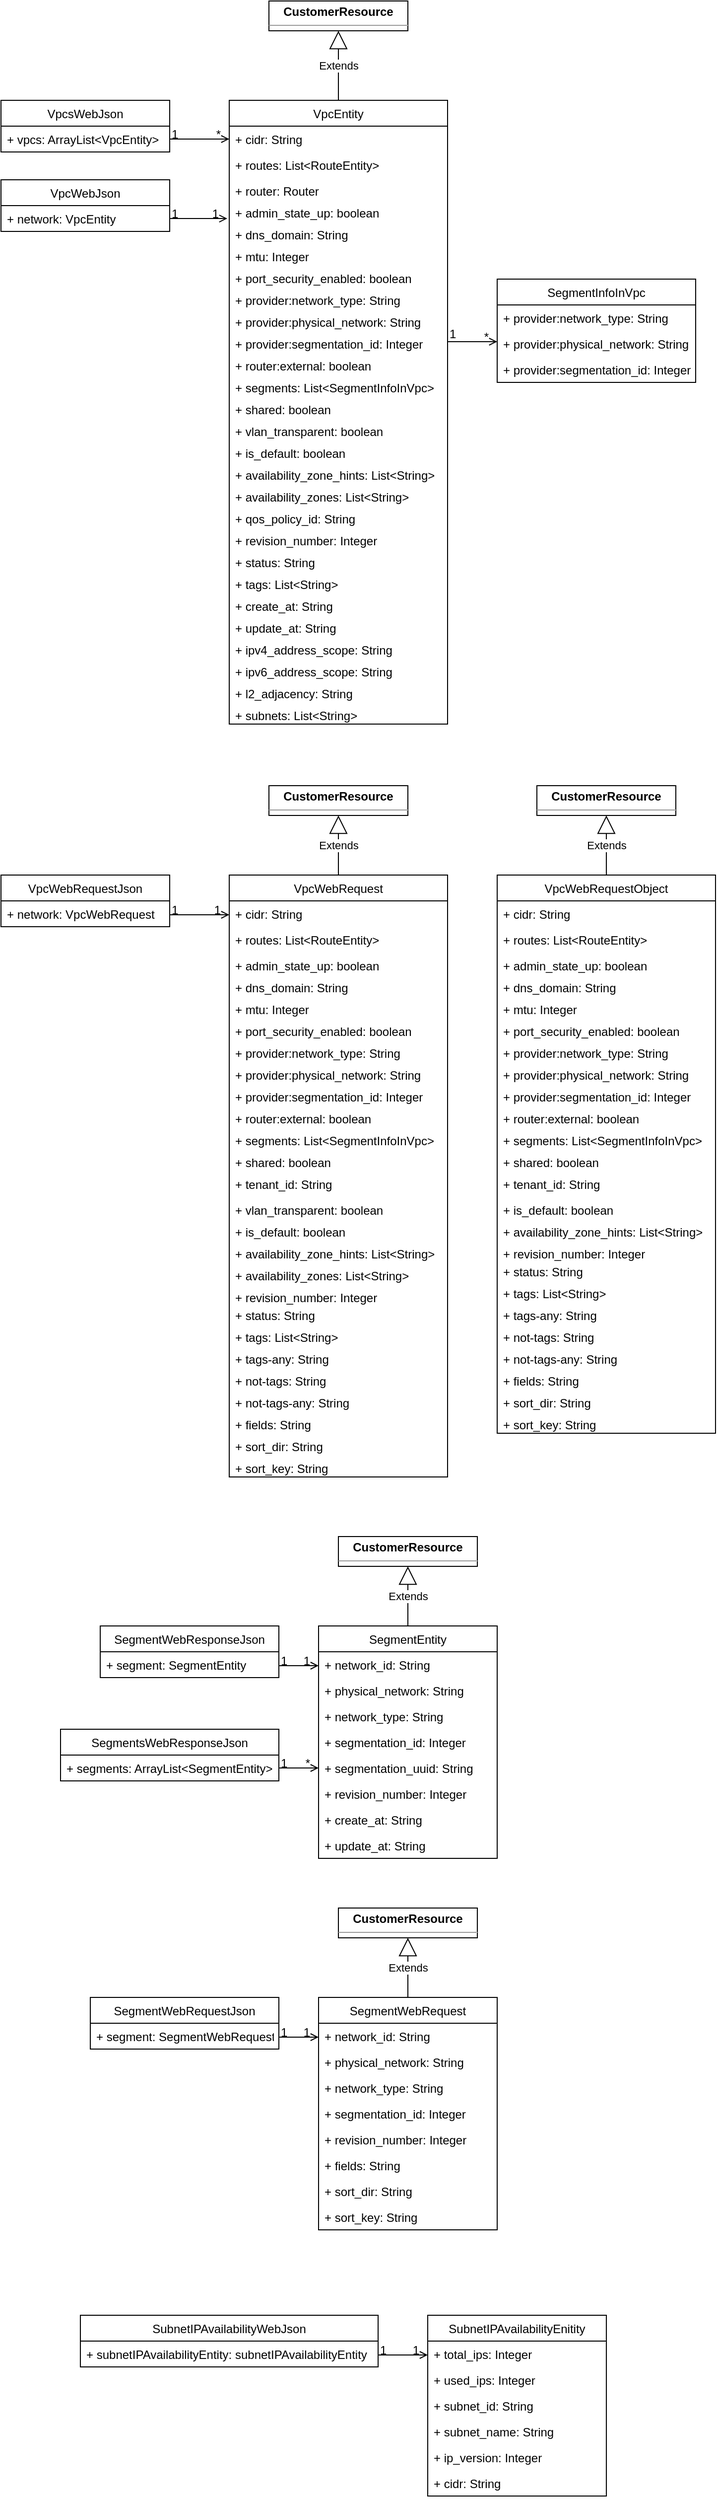 <mxfile version="13.8.7" type="github">
  <diagram id="C5RBs43oDa-KdzZeNtuy" name="Page-1">
    <mxGraphModel dx="898" dy="665" grid="1" gridSize="10" guides="1" tooltips="1" connect="1" arrows="1" fold="1" page="1" pageScale="1" pageWidth="827" pageHeight="1169" math="0" shadow="0">
      <root>
        <mxCell id="WIyWlLk6GJQsqaUBKTNV-0" />
        <mxCell id="WIyWlLk6GJQsqaUBKTNV-1" parent="WIyWlLk6GJQsqaUBKTNV-0" />
        <mxCell id="Ehaus5VikyLSaYL8oiBz-0" value="VpcEntity" style="swimlane;fontStyle=0;childLayout=stackLayout;horizontal=1;startSize=26;fillColor=none;horizontalStack=0;resizeParent=1;resizeParentMax=0;resizeLast=0;collapsible=1;marginBottom=0;" vertex="1" parent="WIyWlLk6GJQsqaUBKTNV-1">
          <mxGeometry x="260" y="120" width="220" height="628" as="geometry">
            <mxRectangle x="260" y="120" width="80" height="26" as="alternateBounds" />
          </mxGeometry>
        </mxCell>
        <mxCell id="Ehaus5VikyLSaYL8oiBz-1" value="+ cidr: String" style="text;strokeColor=none;fillColor=none;align=left;verticalAlign=top;spacingLeft=4;spacingRight=4;overflow=hidden;rotatable=0;points=[[0,0.5],[1,0.5]];portConstraint=eastwest;" vertex="1" parent="Ehaus5VikyLSaYL8oiBz-0">
          <mxGeometry y="26" width="220" height="26" as="geometry" />
        </mxCell>
        <mxCell id="Ehaus5VikyLSaYL8oiBz-2" value="+ routes: List&lt;RouteEntity&gt;" style="text;strokeColor=none;fillColor=none;align=left;verticalAlign=top;spacingLeft=4;spacingRight=4;overflow=hidden;rotatable=0;points=[[0,0.5],[1,0.5]];portConstraint=eastwest;" vertex="1" parent="Ehaus5VikyLSaYL8oiBz-0">
          <mxGeometry y="52" width="220" height="26" as="geometry" />
        </mxCell>
        <mxCell id="Ehaus5VikyLSaYL8oiBz-6" value="+ router: Router&#xa;" style="text;strokeColor=none;fillColor=none;align=left;verticalAlign=top;spacingLeft=4;spacingRight=4;overflow=hidden;rotatable=0;points=[[0,0.5],[1,0.5]];portConstraint=eastwest;" vertex="1" parent="Ehaus5VikyLSaYL8oiBz-0">
          <mxGeometry y="78" width="220" height="22" as="geometry" />
        </mxCell>
        <mxCell id="Ehaus5VikyLSaYL8oiBz-3" value="+ admin_state_up: boolean&#xa;" style="text;strokeColor=none;fillColor=none;align=left;verticalAlign=top;spacingLeft=4;spacingRight=4;overflow=hidden;rotatable=0;points=[[0,0.5],[1,0.5]];portConstraint=eastwest;" vertex="1" parent="Ehaus5VikyLSaYL8oiBz-0">
          <mxGeometry y="100" width="220" height="22" as="geometry" />
        </mxCell>
        <mxCell id="Ehaus5VikyLSaYL8oiBz-7" value="+ dns_domain: String&#xa;" style="text;strokeColor=none;fillColor=none;align=left;verticalAlign=top;spacingLeft=4;spacingRight=4;overflow=hidden;rotatable=0;points=[[0,0.5],[1,0.5]];portConstraint=eastwest;" vertex="1" parent="Ehaus5VikyLSaYL8oiBz-0">
          <mxGeometry y="122" width="220" height="22" as="geometry" />
        </mxCell>
        <mxCell id="Ehaus5VikyLSaYL8oiBz-8" value="+ mtu: Integer&#xa;" style="text;strokeColor=none;fillColor=none;align=left;verticalAlign=top;spacingLeft=4;spacingRight=4;overflow=hidden;rotatable=0;points=[[0,0.5],[1,0.5]];portConstraint=eastwest;" vertex="1" parent="Ehaus5VikyLSaYL8oiBz-0">
          <mxGeometry y="144" width="220" height="22" as="geometry" />
        </mxCell>
        <mxCell id="Ehaus5VikyLSaYL8oiBz-4" value="+ port_security_enabled: boolean&#xa;" style="text;strokeColor=none;fillColor=none;align=left;verticalAlign=top;spacingLeft=4;spacingRight=4;overflow=hidden;rotatable=0;points=[[0,0.5],[1,0.5]];portConstraint=eastwest;" vertex="1" parent="Ehaus5VikyLSaYL8oiBz-0">
          <mxGeometry y="166" width="220" height="22" as="geometry" />
        </mxCell>
        <mxCell id="Ehaus5VikyLSaYL8oiBz-9" value="+ provider:network_type: String&#xa;" style="text;strokeColor=none;fillColor=none;align=left;verticalAlign=top;spacingLeft=4;spacingRight=4;overflow=hidden;rotatable=0;points=[[0,0.5],[1,0.5]];portConstraint=eastwest;" vertex="1" parent="Ehaus5VikyLSaYL8oiBz-0">
          <mxGeometry y="188" width="220" height="22" as="geometry" />
        </mxCell>
        <mxCell id="Ehaus5VikyLSaYL8oiBz-11" value="+ provider:physical_network: String&#xa;" style="text;strokeColor=none;fillColor=none;align=left;verticalAlign=top;spacingLeft=4;spacingRight=4;overflow=hidden;rotatable=0;points=[[0,0.5],[1,0.5]];portConstraint=eastwest;" vertex="1" parent="Ehaus5VikyLSaYL8oiBz-0">
          <mxGeometry y="210" width="220" height="22" as="geometry" />
        </mxCell>
        <mxCell id="Ehaus5VikyLSaYL8oiBz-12" value="+ provider:segmentation_id: Integer&#xa;" style="text;strokeColor=none;fillColor=none;align=left;verticalAlign=top;spacingLeft=4;spacingRight=4;overflow=hidden;rotatable=0;points=[[0,0.5],[1,0.5]];portConstraint=eastwest;" vertex="1" parent="Ehaus5VikyLSaYL8oiBz-0">
          <mxGeometry y="232" width="220" height="22" as="geometry" />
        </mxCell>
        <mxCell id="Ehaus5VikyLSaYL8oiBz-10" value="+ router:external: boolean" style="text;strokeColor=none;fillColor=none;align=left;verticalAlign=top;spacingLeft=4;spacingRight=4;overflow=hidden;rotatable=0;points=[[0,0.5],[1,0.5]];portConstraint=eastwest;" vertex="1" parent="Ehaus5VikyLSaYL8oiBz-0">
          <mxGeometry y="254" width="220" height="22" as="geometry" />
        </mxCell>
        <mxCell id="Ehaus5VikyLSaYL8oiBz-14" value="+ segments: List&lt;SegmentInfoInVpc&gt;&#xa;" style="text;strokeColor=none;fillColor=none;align=left;verticalAlign=top;spacingLeft=4;spacingRight=4;overflow=hidden;rotatable=0;points=[[0,0.5],[1,0.5]];portConstraint=eastwest;" vertex="1" parent="Ehaus5VikyLSaYL8oiBz-0">
          <mxGeometry y="276" width="220" height="22" as="geometry" />
        </mxCell>
        <mxCell id="Ehaus5VikyLSaYL8oiBz-15" value="+ shared: boolean&#xa;" style="text;strokeColor=none;fillColor=none;align=left;verticalAlign=top;spacingLeft=4;spacingRight=4;overflow=hidden;rotatable=0;points=[[0,0.5],[1,0.5]];portConstraint=eastwest;" vertex="1" parent="Ehaus5VikyLSaYL8oiBz-0">
          <mxGeometry y="298" width="220" height="22" as="geometry" />
        </mxCell>
        <mxCell id="Ehaus5VikyLSaYL8oiBz-16" value="+ vlan_transparent: boolean&#xa;" style="text;strokeColor=none;fillColor=none;align=left;verticalAlign=top;spacingLeft=4;spacingRight=4;overflow=hidden;rotatable=0;points=[[0,0.5],[1,0.5]];portConstraint=eastwest;" vertex="1" parent="Ehaus5VikyLSaYL8oiBz-0">
          <mxGeometry y="320" width="220" height="22" as="geometry" />
        </mxCell>
        <mxCell id="Ehaus5VikyLSaYL8oiBz-18" value="+ is_default: boolean&#xa;" style="text;strokeColor=none;fillColor=none;align=left;verticalAlign=top;spacingLeft=4;spacingRight=4;overflow=hidden;rotatable=0;points=[[0,0.5],[1,0.5]];portConstraint=eastwest;" vertex="1" parent="Ehaus5VikyLSaYL8oiBz-0">
          <mxGeometry y="342" width="220" height="22" as="geometry" />
        </mxCell>
        <mxCell id="Ehaus5VikyLSaYL8oiBz-13" value="+ availability_zone_hints: List&lt;String&gt;&#xa;" style="text;strokeColor=none;fillColor=none;align=left;verticalAlign=top;spacingLeft=4;spacingRight=4;overflow=hidden;rotatable=0;points=[[0,0.5],[1,0.5]];portConstraint=eastwest;" vertex="1" parent="Ehaus5VikyLSaYL8oiBz-0">
          <mxGeometry y="364" width="220" height="22" as="geometry" />
        </mxCell>
        <mxCell id="Ehaus5VikyLSaYL8oiBz-19" value="+ availability_zones: List&lt;String&gt;&#xa;" style="text;strokeColor=none;fillColor=none;align=left;verticalAlign=top;spacingLeft=4;spacingRight=4;overflow=hidden;rotatable=0;points=[[0,0.5],[1,0.5]];portConstraint=eastwest;" vertex="1" parent="Ehaus5VikyLSaYL8oiBz-0">
          <mxGeometry y="386" width="220" height="22" as="geometry" />
        </mxCell>
        <mxCell id="Ehaus5VikyLSaYL8oiBz-20" value="+ qos_policy_id: String&#xa;" style="text;strokeColor=none;fillColor=none;align=left;verticalAlign=top;spacingLeft=4;spacingRight=4;overflow=hidden;rotatable=0;points=[[0,0.5],[1,0.5]];portConstraint=eastwest;" vertex="1" parent="Ehaus5VikyLSaYL8oiBz-0">
          <mxGeometry y="408" width="220" height="22" as="geometry" />
        </mxCell>
        <mxCell id="Ehaus5VikyLSaYL8oiBz-21" value="+ revision_number: Integer&#xa;" style="text;strokeColor=none;fillColor=none;align=left;verticalAlign=top;spacingLeft=4;spacingRight=4;overflow=hidden;rotatable=0;points=[[0,0.5],[1,0.5]];portConstraint=eastwest;" vertex="1" parent="Ehaus5VikyLSaYL8oiBz-0">
          <mxGeometry y="430" width="220" height="22" as="geometry" />
        </mxCell>
        <mxCell id="Ehaus5VikyLSaYL8oiBz-22" value="+ status: String&#xa;" style="text;strokeColor=none;fillColor=none;align=left;verticalAlign=top;spacingLeft=4;spacingRight=4;overflow=hidden;rotatable=0;points=[[0,0.5],[1,0.5]];portConstraint=eastwest;" vertex="1" parent="Ehaus5VikyLSaYL8oiBz-0">
          <mxGeometry y="452" width="220" height="22" as="geometry" />
        </mxCell>
        <mxCell id="Ehaus5VikyLSaYL8oiBz-24" value="+ tags: List&lt;String&gt;&#xa;" style="text;strokeColor=none;fillColor=none;align=left;verticalAlign=top;spacingLeft=4;spacingRight=4;overflow=hidden;rotatable=0;points=[[0,0.5],[1,0.5]];portConstraint=eastwest;" vertex="1" parent="Ehaus5VikyLSaYL8oiBz-0">
          <mxGeometry y="474" width="220" height="22" as="geometry" />
        </mxCell>
        <mxCell id="Ehaus5VikyLSaYL8oiBz-26" value="+ create_at: String&#xa;" style="text;strokeColor=none;fillColor=none;align=left;verticalAlign=top;spacingLeft=4;spacingRight=4;overflow=hidden;rotatable=0;points=[[0,0.5],[1,0.5]];portConstraint=eastwest;" vertex="1" parent="Ehaus5VikyLSaYL8oiBz-0">
          <mxGeometry y="496" width="220" height="22" as="geometry" />
        </mxCell>
        <mxCell id="Ehaus5VikyLSaYL8oiBz-25" value="+ update_at: String&#xa;" style="text;strokeColor=none;fillColor=none;align=left;verticalAlign=top;spacingLeft=4;spacingRight=4;overflow=hidden;rotatable=0;points=[[0,0.5],[1,0.5]];portConstraint=eastwest;" vertex="1" parent="Ehaus5VikyLSaYL8oiBz-0">
          <mxGeometry y="518" width="220" height="22" as="geometry" />
        </mxCell>
        <mxCell id="Ehaus5VikyLSaYL8oiBz-27" value="+ ipv4_address_scope: String&#xa;" style="text;strokeColor=none;fillColor=none;align=left;verticalAlign=top;spacingLeft=4;spacingRight=4;overflow=hidden;rotatable=0;points=[[0,0.5],[1,0.5]];portConstraint=eastwest;" vertex="1" parent="Ehaus5VikyLSaYL8oiBz-0">
          <mxGeometry y="540" width="220" height="22" as="geometry" />
        </mxCell>
        <mxCell id="Ehaus5VikyLSaYL8oiBz-23" value="+ ipv6_address_scope: String&#xa;" style="text;strokeColor=none;fillColor=none;align=left;verticalAlign=top;spacingLeft=4;spacingRight=4;overflow=hidden;rotatable=0;points=[[0,0.5],[1,0.5]];portConstraint=eastwest;" vertex="1" parent="Ehaus5VikyLSaYL8oiBz-0">
          <mxGeometry y="562" width="220" height="22" as="geometry" />
        </mxCell>
        <mxCell id="Ehaus5VikyLSaYL8oiBz-28" value="+ l2_adjacency: String" style="text;strokeColor=none;fillColor=none;align=left;verticalAlign=top;spacingLeft=4;spacingRight=4;overflow=hidden;rotatable=0;points=[[0,0.5],[1,0.5]];portConstraint=eastwest;" vertex="1" parent="Ehaus5VikyLSaYL8oiBz-0">
          <mxGeometry y="584" width="220" height="22" as="geometry" />
        </mxCell>
        <mxCell id="Ehaus5VikyLSaYL8oiBz-31" value="+ subnets: List&lt;String&gt;" style="text;strokeColor=none;fillColor=none;align=left;verticalAlign=top;spacingLeft=4;spacingRight=4;overflow=hidden;rotatable=0;points=[[0,0.5],[1,0.5]];portConstraint=eastwest;" vertex="1" parent="Ehaus5VikyLSaYL8oiBz-0">
          <mxGeometry y="606" width="220" height="22" as="geometry" />
        </mxCell>
        <mxCell id="Ehaus5VikyLSaYL8oiBz-32" value="SegmentInfoInVpc" style="swimlane;fontStyle=0;childLayout=stackLayout;horizontal=1;startSize=26;fillColor=none;horizontalStack=0;resizeParent=1;resizeParentMax=0;resizeLast=0;collapsible=1;marginBottom=0;" vertex="1" parent="WIyWlLk6GJQsqaUBKTNV-1">
          <mxGeometry x="530" y="300" width="200" height="104" as="geometry">
            <mxRectangle x="530" y="300" width="130" height="26" as="alternateBounds" />
          </mxGeometry>
        </mxCell>
        <mxCell id="Ehaus5VikyLSaYL8oiBz-33" value="+ provider:network_type: String" style="text;strokeColor=none;fillColor=none;align=left;verticalAlign=top;spacingLeft=4;spacingRight=4;overflow=hidden;rotatable=0;points=[[0,0.5],[1,0.5]];portConstraint=eastwest;" vertex="1" parent="Ehaus5VikyLSaYL8oiBz-32">
          <mxGeometry y="26" width="200" height="26" as="geometry" />
        </mxCell>
        <mxCell id="Ehaus5VikyLSaYL8oiBz-34" value="+ provider:physical_network: String" style="text;strokeColor=none;fillColor=none;align=left;verticalAlign=top;spacingLeft=4;spacingRight=4;overflow=hidden;rotatable=0;points=[[0,0.5],[1,0.5]];portConstraint=eastwest;" vertex="1" parent="Ehaus5VikyLSaYL8oiBz-32">
          <mxGeometry y="52" width="200" height="26" as="geometry" />
        </mxCell>
        <mxCell id="Ehaus5VikyLSaYL8oiBz-37" value="+ provider:segmentation_id: Integer" style="text;strokeColor=none;fillColor=none;align=left;verticalAlign=top;spacingLeft=4;spacingRight=4;overflow=hidden;rotatable=0;points=[[0,0.5],[1,0.5]];portConstraint=eastwest;" vertex="1" parent="Ehaus5VikyLSaYL8oiBz-32">
          <mxGeometry y="78" width="200" height="26" as="geometry" />
        </mxCell>
        <mxCell id="Ehaus5VikyLSaYL8oiBz-56" value="Extends" style="endArrow=block;endSize=16;endFill=0;html=1;exitX=0.5;exitY=0;exitDx=0;exitDy=0;" edge="1" parent="WIyWlLk6GJQsqaUBKTNV-1" source="Ehaus5VikyLSaYL8oiBz-0">
          <mxGeometry width="160" relative="1" as="geometry">
            <mxPoint x="270" y="30" as="sourcePoint" />
            <mxPoint x="370" y="50" as="targetPoint" />
          </mxGeometry>
        </mxCell>
        <mxCell id="Ehaus5VikyLSaYL8oiBz-57" value="" style="endArrow=open;shadow=0;strokeWidth=1;rounded=0;endFill=1;edgeStyle=elbowEdgeStyle;elbow=vertical;" edge="1" parent="WIyWlLk6GJQsqaUBKTNV-1" source="Ehaus5VikyLSaYL8oiBz-12" target="Ehaus5VikyLSaYL8oiBz-34">
          <mxGeometry x="0.5" y="41" relative="1" as="geometry">
            <mxPoint x="480" y="365" as="sourcePoint" />
            <mxPoint x="600" y="339" as="targetPoint" />
            <mxPoint x="-40" y="32" as="offset" />
            <Array as="points">
              <mxPoint x="530" y="365" />
              <mxPoint x="570" y="250" />
            </Array>
          </mxGeometry>
        </mxCell>
        <mxCell id="Ehaus5VikyLSaYL8oiBz-58" value="1" style="resizable=0;align=left;verticalAlign=bottom;labelBackgroundColor=none;fontSize=12;" connectable="0" vertex="1" parent="Ehaus5VikyLSaYL8oiBz-57">
          <mxGeometry x="-1" relative="1" as="geometry">
            <mxPoint y="1" as="offset" />
          </mxGeometry>
        </mxCell>
        <mxCell id="Ehaus5VikyLSaYL8oiBz-59" value="*" style="resizable=0;align=right;verticalAlign=bottom;labelBackgroundColor=none;fontSize=12;" connectable="0" vertex="1" parent="Ehaus5VikyLSaYL8oiBz-57">
          <mxGeometry x="1" relative="1" as="geometry">
            <mxPoint x="-7" y="4" as="offset" />
          </mxGeometry>
        </mxCell>
        <mxCell id="Ehaus5VikyLSaYL8oiBz-61" value="VpcsWebJson" style="swimlane;fontStyle=0;childLayout=stackLayout;horizontal=1;startSize=26;fillColor=none;horizontalStack=0;resizeParent=1;resizeParentMax=0;resizeLast=0;collapsible=1;marginBottom=0;" vertex="1" parent="WIyWlLk6GJQsqaUBKTNV-1">
          <mxGeometry x="30" y="120" width="170" height="52" as="geometry" />
        </mxCell>
        <mxCell id="Ehaus5VikyLSaYL8oiBz-62" value="+ vpcs: ArrayList&lt;VpcEntity&gt;" style="text;strokeColor=none;fillColor=none;align=left;verticalAlign=top;spacingLeft=4;spacingRight=4;overflow=hidden;rotatable=0;points=[[0,0.5],[1,0.5]];portConstraint=eastwest;" vertex="1" parent="Ehaus5VikyLSaYL8oiBz-61">
          <mxGeometry y="26" width="170" height="26" as="geometry" />
        </mxCell>
        <mxCell id="Ehaus5VikyLSaYL8oiBz-70" value="" style="endArrow=open;shadow=0;strokeWidth=1;rounded=0;endFill=1;edgeStyle=elbowEdgeStyle;elbow=vertical;" edge="1" parent="WIyWlLk6GJQsqaUBKTNV-1" source="Ehaus5VikyLSaYL8oiBz-62" target="Ehaus5VikyLSaYL8oiBz-0">
          <mxGeometry x="0.5" y="41" relative="1" as="geometry">
            <mxPoint x="130" y="200" as="sourcePoint" />
            <mxPoint x="230" y="200" as="targetPoint" />
            <mxPoint x="-40" y="32" as="offset" />
            <Array as="points">
              <mxPoint x="230" y="159" />
              <mxPoint x="220" y="180" />
              <mxPoint x="240" y="159" />
              <mxPoint x="230" y="139" />
              <mxPoint x="250" y="85" />
            </Array>
          </mxGeometry>
        </mxCell>
        <mxCell id="Ehaus5VikyLSaYL8oiBz-71" value="1" style="resizable=0;align=left;verticalAlign=bottom;labelBackgroundColor=none;fontSize=12;" connectable="0" vertex="1" parent="Ehaus5VikyLSaYL8oiBz-70">
          <mxGeometry x="-1" relative="1" as="geometry">
            <mxPoint y="4" as="offset" />
          </mxGeometry>
        </mxCell>
        <mxCell id="Ehaus5VikyLSaYL8oiBz-72" value="*" style="resizable=0;align=right;verticalAlign=bottom;labelBackgroundColor=none;fontSize=12;" connectable="0" vertex="1" parent="Ehaus5VikyLSaYL8oiBz-70">
          <mxGeometry x="1" relative="1" as="geometry">
            <mxPoint x="-7" y="4" as="offset" />
          </mxGeometry>
        </mxCell>
        <mxCell id="Ehaus5VikyLSaYL8oiBz-74" value="VpcWebJson" style="swimlane;fontStyle=0;childLayout=stackLayout;horizontal=1;startSize=26;fillColor=none;horizontalStack=0;resizeParent=1;resizeParentMax=0;resizeLast=0;collapsible=1;marginBottom=0;" vertex="1" parent="WIyWlLk6GJQsqaUBKTNV-1">
          <mxGeometry x="30" y="200" width="170" height="52" as="geometry" />
        </mxCell>
        <mxCell id="Ehaus5VikyLSaYL8oiBz-75" value="+ network: VpcEntity" style="text;strokeColor=none;fillColor=none;align=left;verticalAlign=top;spacingLeft=4;spacingRight=4;overflow=hidden;rotatable=0;points=[[0,0.5],[1,0.5]];portConstraint=eastwest;" vertex="1" parent="Ehaus5VikyLSaYL8oiBz-74">
          <mxGeometry y="26" width="170" height="26" as="geometry" />
        </mxCell>
        <mxCell id="Ehaus5VikyLSaYL8oiBz-76" value="" style="endArrow=open;shadow=0;strokeWidth=1;rounded=0;endFill=1;elbow=vertical;edgeStyle=orthogonalEdgeStyle;entryX=-0.009;entryY=0.864;entryDx=0;entryDy=0;entryPerimeter=0;" edge="1" parent="WIyWlLk6GJQsqaUBKTNV-1" source="Ehaus5VikyLSaYL8oiBz-75" target="Ehaus5VikyLSaYL8oiBz-3">
          <mxGeometry x="0.5" y="41" relative="1" as="geometry">
            <mxPoint x="200" y="250" as="sourcePoint" />
            <mxPoint x="130" y="350" as="targetPoint" />
            <mxPoint x="-40" y="32" as="offset" />
          </mxGeometry>
        </mxCell>
        <mxCell id="Ehaus5VikyLSaYL8oiBz-77" value="1" style="resizable=0;align=left;verticalAlign=bottom;labelBackgroundColor=none;fontSize=12;" connectable="0" vertex="1" parent="Ehaus5VikyLSaYL8oiBz-76">
          <mxGeometry x="-1" relative="1" as="geometry">
            <mxPoint y="4" as="offset" />
          </mxGeometry>
        </mxCell>
        <mxCell id="Ehaus5VikyLSaYL8oiBz-78" value="1" style="resizable=0;align=right;verticalAlign=bottom;labelBackgroundColor=none;fontSize=12;" connectable="0" vertex="1" parent="Ehaus5VikyLSaYL8oiBz-76">
          <mxGeometry x="1" relative="1" as="geometry">
            <mxPoint x="-7" y="4" as="offset" />
          </mxGeometry>
        </mxCell>
        <mxCell id="Ehaus5VikyLSaYL8oiBz-79" value="&lt;p style=&quot;margin: 0px ; margin-top: 4px ; text-align: center&quot;&gt;&lt;b&gt;CustomerResource&lt;/b&gt;&lt;/p&gt;&lt;hr size=&quot;1&quot;&gt;&lt;div style=&quot;height: 2px&quot;&gt;&lt;/div&gt;" style="verticalAlign=top;align=left;overflow=fill;fontSize=12;fontFamily=Helvetica;html=1;" vertex="1" parent="WIyWlLk6GJQsqaUBKTNV-1">
          <mxGeometry x="300" y="20" width="140" height="30" as="geometry" />
        </mxCell>
        <mxCell id="Ehaus5VikyLSaYL8oiBz-80" value="VpcWebRequest" style="swimlane;fontStyle=0;childLayout=stackLayout;horizontal=1;startSize=26;fillColor=none;horizontalStack=0;resizeParent=1;resizeParentMax=0;resizeLast=0;collapsible=1;marginBottom=0;" vertex="1" parent="WIyWlLk6GJQsqaUBKTNV-1">
          <mxGeometry x="260" y="900" width="220" height="606" as="geometry">
            <mxRectangle x="260" y="900" width="120" height="26" as="alternateBounds" />
          </mxGeometry>
        </mxCell>
        <mxCell id="Ehaus5VikyLSaYL8oiBz-81" value="+ cidr: String" style="text;strokeColor=none;fillColor=none;align=left;verticalAlign=top;spacingLeft=4;spacingRight=4;overflow=hidden;rotatable=0;points=[[0,0.5],[1,0.5]];portConstraint=eastwest;" vertex="1" parent="Ehaus5VikyLSaYL8oiBz-80">
          <mxGeometry y="26" width="220" height="26" as="geometry" />
        </mxCell>
        <mxCell id="Ehaus5VikyLSaYL8oiBz-82" value="+ routes: List&lt;RouteEntity&gt;" style="text;strokeColor=none;fillColor=none;align=left;verticalAlign=top;spacingLeft=4;spacingRight=4;overflow=hidden;rotatable=0;points=[[0,0.5],[1,0.5]];portConstraint=eastwest;" vertex="1" parent="Ehaus5VikyLSaYL8oiBz-80">
          <mxGeometry y="52" width="220" height="26" as="geometry" />
        </mxCell>
        <mxCell id="Ehaus5VikyLSaYL8oiBz-84" value="+ admin_state_up: boolean&#xa;" style="text;strokeColor=none;fillColor=none;align=left;verticalAlign=top;spacingLeft=4;spacingRight=4;overflow=hidden;rotatable=0;points=[[0,0.5],[1,0.5]];portConstraint=eastwest;" vertex="1" parent="Ehaus5VikyLSaYL8oiBz-80">
          <mxGeometry y="78" width="220" height="22" as="geometry" />
        </mxCell>
        <mxCell id="Ehaus5VikyLSaYL8oiBz-85" value="+ dns_domain: String&#xa;" style="text;strokeColor=none;fillColor=none;align=left;verticalAlign=top;spacingLeft=4;spacingRight=4;overflow=hidden;rotatable=0;points=[[0,0.5],[1,0.5]];portConstraint=eastwest;" vertex="1" parent="Ehaus5VikyLSaYL8oiBz-80">
          <mxGeometry y="100" width="220" height="22" as="geometry" />
        </mxCell>
        <mxCell id="Ehaus5VikyLSaYL8oiBz-86" value="+ mtu: Integer&#xa;" style="text;strokeColor=none;fillColor=none;align=left;verticalAlign=top;spacingLeft=4;spacingRight=4;overflow=hidden;rotatable=0;points=[[0,0.5],[1,0.5]];portConstraint=eastwest;" vertex="1" parent="Ehaus5VikyLSaYL8oiBz-80">
          <mxGeometry y="122" width="220" height="22" as="geometry" />
        </mxCell>
        <mxCell id="Ehaus5VikyLSaYL8oiBz-87" value="+ port_security_enabled: boolean&#xa;" style="text;strokeColor=none;fillColor=none;align=left;verticalAlign=top;spacingLeft=4;spacingRight=4;overflow=hidden;rotatable=0;points=[[0,0.5],[1,0.5]];portConstraint=eastwest;" vertex="1" parent="Ehaus5VikyLSaYL8oiBz-80">
          <mxGeometry y="144" width="220" height="22" as="geometry" />
        </mxCell>
        <mxCell id="Ehaus5VikyLSaYL8oiBz-88" value="+ provider:network_type: String&#xa;" style="text;strokeColor=none;fillColor=none;align=left;verticalAlign=top;spacingLeft=4;spacingRight=4;overflow=hidden;rotatable=0;points=[[0,0.5],[1,0.5]];portConstraint=eastwest;" vertex="1" parent="Ehaus5VikyLSaYL8oiBz-80">
          <mxGeometry y="166" width="220" height="22" as="geometry" />
        </mxCell>
        <mxCell id="Ehaus5VikyLSaYL8oiBz-89" value="+ provider:physical_network: String&#xa;" style="text;strokeColor=none;fillColor=none;align=left;verticalAlign=top;spacingLeft=4;spacingRight=4;overflow=hidden;rotatable=0;points=[[0,0.5],[1,0.5]];portConstraint=eastwest;" vertex="1" parent="Ehaus5VikyLSaYL8oiBz-80">
          <mxGeometry y="188" width="220" height="22" as="geometry" />
        </mxCell>
        <mxCell id="Ehaus5VikyLSaYL8oiBz-90" value="+ provider:segmentation_id: Integer&#xa;" style="text;strokeColor=none;fillColor=none;align=left;verticalAlign=top;spacingLeft=4;spacingRight=4;overflow=hidden;rotatable=0;points=[[0,0.5],[1,0.5]];portConstraint=eastwest;" vertex="1" parent="Ehaus5VikyLSaYL8oiBz-80">
          <mxGeometry y="210" width="220" height="22" as="geometry" />
        </mxCell>
        <mxCell id="Ehaus5VikyLSaYL8oiBz-91" value="+ router:external: boolean" style="text;strokeColor=none;fillColor=none;align=left;verticalAlign=top;spacingLeft=4;spacingRight=4;overflow=hidden;rotatable=0;points=[[0,0.5],[1,0.5]];portConstraint=eastwest;" vertex="1" parent="Ehaus5VikyLSaYL8oiBz-80">
          <mxGeometry y="232" width="220" height="22" as="geometry" />
        </mxCell>
        <mxCell id="Ehaus5VikyLSaYL8oiBz-92" value="+ segments: List&lt;SegmentInfoInVpc&gt;&#xa;" style="text;strokeColor=none;fillColor=none;align=left;verticalAlign=top;spacingLeft=4;spacingRight=4;overflow=hidden;rotatable=0;points=[[0,0.5],[1,0.5]];portConstraint=eastwest;" vertex="1" parent="Ehaus5VikyLSaYL8oiBz-80">
          <mxGeometry y="254" width="220" height="22" as="geometry" />
        </mxCell>
        <mxCell id="Ehaus5VikyLSaYL8oiBz-93" value="+ shared: boolean&#xa;" style="text;strokeColor=none;fillColor=none;align=left;verticalAlign=top;spacingLeft=4;spacingRight=4;overflow=hidden;rotatable=0;points=[[0,0.5],[1,0.5]];portConstraint=eastwest;" vertex="1" parent="Ehaus5VikyLSaYL8oiBz-80">
          <mxGeometry y="276" width="220" height="22" as="geometry" />
        </mxCell>
        <mxCell id="Ehaus5VikyLSaYL8oiBz-38" value="+ tenant_id: String" style="text;strokeColor=none;fillColor=none;align=left;verticalAlign=top;spacingLeft=4;spacingRight=4;overflow=hidden;rotatable=0;points=[[0,0.5],[1,0.5]];portConstraint=eastwest;" vertex="1" parent="Ehaus5VikyLSaYL8oiBz-80">
          <mxGeometry y="298" width="220" height="26" as="geometry" />
        </mxCell>
        <mxCell id="Ehaus5VikyLSaYL8oiBz-94" value="+ vlan_transparent: boolean&#xa;" style="text;strokeColor=none;fillColor=none;align=left;verticalAlign=top;spacingLeft=4;spacingRight=4;overflow=hidden;rotatable=0;points=[[0,0.5],[1,0.5]];portConstraint=eastwest;" vertex="1" parent="Ehaus5VikyLSaYL8oiBz-80">
          <mxGeometry y="324" width="220" height="22" as="geometry" />
        </mxCell>
        <mxCell id="Ehaus5VikyLSaYL8oiBz-95" value="+ is_default: boolean&#xa;" style="text;strokeColor=none;fillColor=none;align=left;verticalAlign=top;spacingLeft=4;spacingRight=4;overflow=hidden;rotatable=0;points=[[0,0.5],[1,0.5]];portConstraint=eastwest;" vertex="1" parent="Ehaus5VikyLSaYL8oiBz-80">
          <mxGeometry y="346" width="220" height="22" as="geometry" />
        </mxCell>
        <mxCell id="Ehaus5VikyLSaYL8oiBz-96" value="+ availability_zone_hints: List&lt;String&gt;&#xa;" style="text;strokeColor=none;fillColor=none;align=left;verticalAlign=top;spacingLeft=4;spacingRight=4;overflow=hidden;rotatable=0;points=[[0,0.5],[1,0.5]];portConstraint=eastwest;" vertex="1" parent="Ehaus5VikyLSaYL8oiBz-80">
          <mxGeometry y="368" width="220" height="22" as="geometry" />
        </mxCell>
        <mxCell id="Ehaus5VikyLSaYL8oiBz-97" value="+ availability_zones: List&lt;String&gt;&#xa;" style="text;strokeColor=none;fillColor=none;align=left;verticalAlign=top;spacingLeft=4;spacingRight=4;overflow=hidden;rotatable=0;points=[[0,0.5],[1,0.5]];portConstraint=eastwest;" vertex="1" parent="Ehaus5VikyLSaYL8oiBz-80">
          <mxGeometry y="390" width="220" height="22" as="geometry" />
        </mxCell>
        <mxCell id="Ehaus5VikyLSaYL8oiBz-99" value="+ revision_number: Integer&#xa;" style="text;strokeColor=none;fillColor=none;align=left;verticalAlign=top;spacingLeft=4;spacingRight=4;overflow=hidden;rotatable=0;points=[[0,0.5],[1,0.5]];portConstraint=eastwest;" vertex="1" parent="Ehaus5VikyLSaYL8oiBz-80">
          <mxGeometry y="412" width="220" height="18" as="geometry" />
        </mxCell>
        <mxCell id="Ehaus5VikyLSaYL8oiBz-100" value="+ status: String&#xa;" style="text;strokeColor=none;fillColor=none;align=left;verticalAlign=top;spacingLeft=4;spacingRight=4;overflow=hidden;rotatable=0;points=[[0,0.5],[1,0.5]];portConstraint=eastwest;" vertex="1" parent="Ehaus5VikyLSaYL8oiBz-80">
          <mxGeometry y="430" width="220" height="22" as="geometry" />
        </mxCell>
        <mxCell id="Ehaus5VikyLSaYL8oiBz-101" value="+ tags: List&lt;String&gt;&#xa;" style="text;strokeColor=none;fillColor=none;align=left;verticalAlign=top;spacingLeft=4;spacingRight=4;overflow=hidden;rotatable=0;points=[[0,0.5],[1,0.5]];portConstraint=eastwest;" vertex="1" parent="Ehaus5VikyLSaYL8oiBz-80">
          <mxGeometry y="452" width="220" height="22" as="geometry" />
        </mxCell>
        <mxCell id="Ehaus5VikyLSaYL8oiBz-102" value="+ tags-any: String&#xa;" style="text;strokeColor=none;fillColor=none;align=left;verticalAlign=top;spacingLeft=4;spacingRight=4;overflow=hidden;rotatable=0;points=[[0,0.5],[1,0.5]];portConstraint=eastwest;" vertex="1" parent="Ehaus5VikyLSaYL8oiBz-80">
          <mxGeometry y="474" width="220" height="22" as="geometry" />
        </mxCell>
        <mxCell id="Ehaus5VikyLSaYL8oiBz-103" value="+ not-tags: String&#xa;" style="text;strokeColor=none;fillColor=none;align=left;verticalAlign=top;spacingLeft=4;spacingRight=4;overflow=hidden;rotatable=0;points=[[0,0.5],[1,0.5]];portConstraint=eastwest;" vertex="1" parent="Ehaus5VikyLSaYL8oiBz-80">
          <mxGeometry y="496" width="220" height="22" as="geometry" />
        </mxCell>
        <mxCell id="Ehaus5VikyLSaYL8oiBz-104" value="+ not-tags-any: String&#xa;" style="text;strokeColor=none;fillColor=none;align=left;verticalAlign=top;spacingLeft=4;spacingRight=4;overflow=hidden;rotatable=0;points=[[0,0.5],[1,0.5]];portConstraint=eastwest;" vertex="1" parent="Ehaus5VikyLSaYL8oiBz-80">
          <mxGeometry y="518" width="220" height="22" as="geometry" />
        </mxCell>
        <mxCell id="Ehaus5VikyLSaYL8oiBz-105" value="+ fields: String&#xa;" style="text;strokeColor=none;fillColor=none;align=left;verticalAlign=top;spacingLeft=4;spacingRight=4;overflow=hidden;rotatable=0;points=[[0,0.5],[1,0.5]];portConstraint=eastwest;" vertex="1" parent="Ehaus5VikyLSaYL8oiBz-80">
          <mxGeometry y="540" width="220" height="22" as="geometry" />
        </mxCell>
        <mxCell id="Ehaus5VikyLSaYL8oiBz-106" value="+ sort_dir: String" style="text;strokeColor=none;fillColor=none;align=left;verticalAlign=top;spacingLeft=4;spacingRight=4;overflow=hidden;rotatable=0;points=[[0,0.5],[1,0.5]];portConstraint=eastwest;" vertex="1" parent="Ehaus5VikyLSaYL8oiBz-80">
          <mxGeometry y="562" width="220" height="22" as="geometry" />
        </mxCell>
        <mxCell id="Ehaus5VikyLSaYL8oiBz-107" value="+ sort_key: String" style="text;strokeColor=none;fillColor=none;align=left;verticalAlign=top;spacingLeft=4;spacingRight=4;overflow=hidden;rotatable=0;points=[[0,0.5],[1,0.5]];portConstraint=eastwest;" vertex="1" parent="Ehaus5VikyLSaYL8oiBz-80">
          <mxGeometry y="584" width="220" height="22" as="geometry" />
        </mxCell>
        <mxCell id="Ehaus5VikyLSaYL8oiBz-108" value="Extends" style="endArrow=block;endSize=16;endFill=0;html=1;" edge="1" parent="WIyWlLk6GJQsqaUBKTNV-1">
          <mxGeometry width="160" relative="1" as="geometry">
            <mxPoint x="370" y="900" as="sourcePoint" />
            <mxPoint x="370" y="840" as="targetPoint" />
          </mxGeometry>
        </mxCell>
        <mxCell id="Ehaus5VikyLSaYL8oiBz-109" value="&lt;p style=&quot;margin: 0px ; margin-top: 4px ; text-align: center&quot;&gt;&lt;b&gt;CustomerResource&lt;/b&gt;&lt;/p&gt;&lt;hr size=&quot;1&quot;&gt;&lt;div style=&quot;height: 2px&quot;&gt;&lt;/div&gt;" style="verticalAlign=top;align=left;overflow=fill;fontSize=12;fontFamily=Helvetica;html=1;" vertex="1" parent="WIyWlLk6GJQsqaUBKTNV-1">
          <mxGeometry x="300" y="810" width="140" height="30" as="geometry" />
        </mxCell>
        <mxCell id="Ehaus5VikyLSaYL8oiBz-119" value="VpcWebRequestJson" style="swimlane;fontStyle=0;childLayout=stackLayout;horizontal=1;startSize=26;fillColor=none;horizontalStack=0;resizeParent=1;resizeParentMax=0;resizeLast=0;collapsible=1;marginBottom=0;" vertex="1" parent="WIyWlLk6GJQsqaUBKTNV-1">
          <mxGeometry x="30" y="900" width="170" height="52" as="geometry" />
        </mxCell>
        <mxCell id="Ehaus5VikyLSaYL8oiBz-120" value="+ network: VpcWebRequest" style="text;strokeColor=none;fillColor=none;align=left;verticalAlign=top;spacingLeft=4;spacingRight=4;overflow=hidden;rotatable=0;points=[[0,0.5],[1,0.5]];portConstraint=eastwest;" vertex="1" parent="Ehaus5VikyLSaYL8oiBz-119">
          <mxGeometry y="26" width="170" height="26" as="geometry" />
        </mxCell>
        <mxCell id="Ehaus5VikyLSaYL8oiBz-121" value="" style="endArrow=open;shadow=0;strokeWidth=1;rounded=0;endFill=1;edgeStyle=elbowEdgeStyle;elbow=vertical;" edge="1" parent="WIyWlLk6GJQsqaUBKTNV-1" source="Ehaus5VikyLSaYL8oiBz-120" target="Ehaus5VikyLSaYL8oiBz-81">
          <mxGeometry x="0.5" y="41" relative="1" as="geometry">
            <mxPoint x="200" y="940" as="sourcePoint" />
            <mxPoint x="260" y="940" as="targetPoint" />
            <mxPoint x="-40" y="32" as="offset" />
            <Array as="points">
              <mxPoint x="230" y="940" />
              <mxPoint x="250" y="886" />
            </Array>
          </mxGeometry>
        </mxCell>
        <mxCell id="Ehaus5VikyLSaYL8oiBz-122" value="1" style="resizable=0;align=left;verticalAlign=bottom;labelBackgroundColor=none;fontSize=12;" connectable="0" vertex="1" parent="Ehaus5VikyLSaYL8oiBz-121">
          <mxGeometry x="-1" relative="1" as="geometry">
            <mxPoint y="4" as="offset" />
          </mxGeometry>
        </mxCell>
        <mxCell id="Ehaus5VikyLSaYL8oiBz-123" value="1" style="resizable=0;align=right;verticalAlign=bottom;labelBackgroundColor=none;fontSize=12;" connectable="0" vertex="1" parent="Ehaus5VikyLSaYL8oiBz-121">
          <mxGeometry x="1" relative="1" as="geometry">
            <mxPoint x="-7" y="4" as="offset" />
          </mxGeometry>
        </mxCell>
        <mxCell id="Ehaus5VikyLSaYL8oiBz-124" value="VpcWebRequestObject" style="swimlane;fontStyle=0;childLayout=stackLayout;horizontal=1;startSize=26;fillColor=none;horizontalStack=0;resizeParent=1;resizeParentMax=0;resizeLast=0;collapsible=1;marginBottom=0;" vertex="1" parent="WIyWlLk6GJQsqaUBKTNV-1">
          <mxGeometry x="530" y="900" width="220" height="562" as="geometry" />
        </mxCell>
        <mxCell id="Ehaus5VikyLSaYL8oiBz-125" value="+ cidr: String" style="text;strokeColor=none;fillColor=none;align=left;verticalAlign=top;spacingLeft=4;spacingRight=4;overflow=hidden;rotatable=0;points=[[0,0.5],[1,0.5]];portConstraint=eastwest;" vertex="1" parent="Ehaus5VikyLSaYL8oiBz-124">
          <mxGeometry y="26" width="220" height="26" as="geometry" />
        </mxCell>
        <mxCell id="Ehaus5VikyLSaYL8oiBz-126" value="+ routes: List&lt;RouteEntity&gt;" style="text;strokeColor=none;fillColor=none;align=left;verticalAlign=top;spacingLeft=4;spacingRight=4;overflow=hidden;rotatable=0;points=[[0,0.5],[1,0.5]];portConstraint=eastwest;" vertex="1" parent="Ehaus5VikyLSaYL8oiBz-124">
          <mxGeometry y="52" width="220" height="26" as="geometry" />
        </mxCell>
        <mxCell id="Ehaus5VikyLSaYL8oiBz-128" value="+ admin_state_up: boolean&#xa;" style="text;strokeColor=none;fillColor=none;align=left;verticalAlign=top;spacingLeft=4;spacingRight=4;overflow=hidden;rotatable=0;points=[[0,0.5],[1,0.5]];portConstraint=eastwest;" vertex="1" parent="Ehaus5VikyLSaYL8oiBz-124">
          <mxGeometry y="78" width="220" height="22" as="geometry" />
        </mxCell>
        <mxCell id="Ehaus5VikyLSaYL8oiBz-129" value="+ dns_domain: String&#xa;" style="text;strokeColor=none;fillColor=none;align=left;verticalAlign=top;spacingLeft=4;spacingRight=4;overflow=hidden;rotatable=0;points=[[0,0.5],[1,0.5]];portConstraint=eastwest;" vertex="1" parent="Ehaus5VikyLSaYL8oiBz-124">
          <mxGeometry y="100" width="220" height="22" as="geometry" />
        </mxCell>
        <mxCell id="Ehaus5VikyLSaYL8oiBz-130" value="+ mtu: Integer&#xa;" style="text;strokeColor=none;fillColor=none;align=left;verticalAlign=top;spacingLeft=4;spacingRight=4;overflow=hidden;rotatable=0;points=[[0,0.5],[1,0.5]];portConstraint=eastwest;" vertex="1" parent="Ehaus5VikyLSaYL8oiBz-124">
          <mxGeometry y="122" width="220" height="22" as="geometry" />
        </mxCell>
        <mxCell id="Ehaus5VikyLSaYL8oiBz-131" value="+ port_security_enabled: boolean&#xa;" style="text;strokeColor=none;fillColor=none;align=left;verticalAlign=top;spacingLeft=4;spacingRight=4;overflow=hidden;rotatable=0;points=[[0,0.5],[1,0.5]];portConstraint=eastwest;" vertex="1" parent="Ehaus5VikyLSaYL8oiBz-124">
          <mxGeometry y="144" width="220" height="22" as="geometry" />
        </mxCell>
        <mxCell id="Ehaus5VikyLSaYL8oiBz-132" value="+ provider:network_type: String&#xa;" style="text;strokeColor=none;fillColor=none;align=left;verticalAlign=top;spacingLeft=4;spacingRight=4;overflow=hidden;rotatable=0;points=[[0,0.5],[1,0.5]];portConstraint=eastwest;" vertex="1" parent="Ehaus5VikyLSaYL8oiBz-124">
          <mxGeometry y="166" width="220" height="22" as="geometry" />
        </mxCell>
        <mxCell id="Ehaus5VikyLSaYL8oiBz-133" value="+ provider:physical_network: String&#xa;" style="text;strokeColor=none;fillColor=none;align=left;verticalAlign=top;spacingLeft=4;spacingRight=4;overflow=hidden;rotatable=0;points=[[0,0.5],[1,0.5]];portConstraint=eastwest;" vertex="1" parent="Ehaus5VikyLSaYL8oiBz-124">
          <mxGeometry y="188" width="220" height="22" as="geometry" />
        </mxCell>
        <mxCell id="Ehaus5VikyLSaYL8oiBz-134" value="+ provider:segmentation_id: Integer&#xa;" style="text;strokeColor=none;fillColor=none;align=left;verticalAlign=top;spacingLeft=4;spacingRight=4;overflow=hidden;rotatable=0;points=[[0,0.5],[1,0.5]];portConstraint=eastwest;" vertex="1" parent="Ehaus5VikyLSaYL8oiBz-124">
          <mxGeometry y="210" width="220" height="22" as="geometry" />
        </mxCell>
        <mxCell id="Ehaus5VikyLSaYL8oiBz-135" value="+ router:external: boolean" style="text;strokeColor=none;fillColor=none;align=left;verticalAlign=top;spacingLeft=4;spacingRight=4;overflow=hidden;rotatable=0;points=[[0,0.5],[1,0.5]];portConstraint=eastwest;" vertex="1" parent="Ehaus5VikyLSaYL8oiBz-124">
          <mxGeometry y="232" width="220" height="22" as="geometry" />
        </mxCell>
        <mxCell id="Ehaus5VikyLSaYL8oiBz-136" value="+ segments: List&lt;SegmentInfoInVpc&gt;&#xa;" style="text;strokeColor=none;fillColor=none;align=left;verticalAlign=top;spacingLeft=4;spacingRight=4;overflow=hidden;rotatable=0;points=[[0,0.5],[1,0.5]];portConstraint=eastwest;" vertex="1" parent="Ehaus5VikyLSaYL8oiBz-124">
          <mxGeometry y="254" width="220" height="22" as="geometry" />
        </mxCell>
        <mxCell id="Ehaus5VikyLSaYL8oiBz-137" value="+ shared: boolean&#xa;" style="text;strokeColor=none;fillColor=none;align=left;verticalAlign=top;spacingLeft=4;spacingRight=4;overflow=hidden;rotatable=0;points=[[0,0.5],[1,0.5]];portConstraint=eastwest;" vertex="1" parent="Ehaus5VikyLSaYL8oiBz-124">
          <mxGeometry y="276" width="220" height="22" as="geometry" />
        </mxCell>
        <mxCell id="Ehaus5VikyLSaYL8oiBz-138" value="+ tenant_id: String" style="text;strokeColor=none;fillColor=none;align=left;verticalAlign=top;spacingLeft=4;spacingRight=4;overflow=hidden;rotatable=0;points=[[0,0.5],[1,0.5]];portConstraint=eastwest;" vertex="1" parent="Ehaus5VikyLSaYL8oiBz-124">
          <mxGeometry y="298" width="220" height="26" as="geometry" />
        </mxCell>
        <mxCell id="Ehaus5VikyLSaYL8oiBz-140" value="+ is_default: boolean&#xa;" style="text;strokeColor=none;fillColor=none;align=left;verticalAlign=top;spacingLeft=4;spacingRight=4;overflow=hidden;rotatable=0;points=[[0,0.5],[1,0.5]];portConstraint=eastwest;" vertex="1" parent="Ehaus5VikyLSaYL8oiBz-124">
          <mxGeometry y="324" width="220" height="22" as="geometry" />
        </mxCell>
        <mxCell id="Ehaus5VikyLSaYL8oiBz-141" value="+ availability_zone_hints: List&lt;String&gt;&#xa;" style="text;strokeColor=none;fillColor=none;align=left;verticalAlign=top;spacingLeft=4;spacingRight=4;overflow=hidden;rotatable=0;points=[[0,0.5],[1,0.5]];portConstraint=eastwest;" vertex="1" parent="Ehaus5VikyLSaYL8oiBz-124">
          <mxGeometry y="346" width="220" height="22" as="geometry" />
        </mxCell>
        <mxCell id="Ehaus5VikyLSaYL8oiBz-143" value="+ revision_number: Integer&#xa;" style="text;strokeColor=none;fillColor=none;align=left;verticalAlign=top;spacingLeft=4;spacingRight=4;overflow=hidden;rotatable=0;points=[[0,0.5],[1,0.5]];portConstraint=eastwest;" vertex="1" parent="Ehaus5VikyLSaYL8oiBz-124">
          <mxGeometry y="368" width="220" height="18" as="geometry" />
        </mxCell>
        <mxCell id="Ehaus5VikyLSaYL8oiBz-144" value="+ status: String&#xa;" style="text;strokeColor=none;fillColor=none;align=left;verticalAlign=top;spacingLeft=4;spacingRight=4;overflow=hidden;rotatable=0;points=[[0,0.5],[1,0.5]];portConstraint=eastwest;" vertex="1" parent="Ehaus5VikyLSaYL8oiBz-124">
          <mxGeometry y="386" width="220" height="22" as="geometry" />
        </mxCell>
        <mxCell id="Ehaus5VikyLSaYL8oiBz-145" value="+ tags: List&lt;String&gt;&#xa;" style="text;strokeColor=none;fillColor=none;align=left;verticalAlign=top;spacingLeft=4;spacingRight=4;overflow=hidden;rotatable=0;points=[[0,0.5],[1,0.5]];portConstraint=eastwest;" vertex="1" parent="Ehaus5VikyLSaYL8oiBz-124">
          <mxGeometry y="408" width="220" height="22" as="geometry" />
        </mxCell>
        <mxCell id="Ehaus5VikyLSaYL8oiBz-146" value="+ tags-any: String&#xa;" style="text;strokeColor=none;fillColor=none;align=left;verticalAlign=top;spacingLeft=4;spacingRight=4;overflow=hidden;rotatable=0;points=[[0,0.5],[1,0.5]];portConstraint=eastwest;" vertex="1" parent="Ehaus5VikyLSaYL8oiBz-124">
          <mxGeometry y="430" width="220" height="22" as="geometry" />
        </mxCell>
        <mxCell id="Ehaus5VikyLSaYL8oiBz-147" value="+ not-tags: String&#xa;" style="text;strokeColor=none;fillColor=none;align=left;verticalAlign=top;spacingLeft=4;spacingRight=4;overflow=hidden;rotatable=0;points=[[0,0.5],[1,0.5]];portConstraint=eastwest;" vertex="1" parent="Ehaus5VikyLSaYL8oiBz-124">
          <mxGeometry y="452" width="220" height="22" as="geometry" />
        </mxCell>
        <mxCell id="Ehaus5VikyLSaYL8oiBz-148" value="+ not-tags-any: String&#xa;" style="text;strokeColor=none;fillColor=none;align=left;verticalAlign=top;spacingLeft=4;spacingRight=4;overflow=hidden;rotatable=0;points=[[0,0.5],[1,0.5]];portConstraint=eastwest;" vertex="1" parent="Ehaus5VikyLSaYL8oiBz-124">
          <mxGeometry y="474" width="220" height="22" as="geometry" />
        </mxCell>
        <mxCell id="Ehaus5VikyLSaYL8oiBz-149" value="+ fields: String&#xa;" style="text;strokeColor=none;fillColor=none;align=left;verticalAlign=top;spacingLeft=4;spacingRight=4;overflow=hidden;rotatable=0;points=[[0,0.5],[1,0.5]];portConstraint=eastwest;" vertex="1" parent="Ehaus5VikyLSaYL8oiBz-124">
          <mxGeometry y="496" width="220" height="22" as="geometry" />
        </mxCell>
        <mxCell id="Ehaus5VikyLSaYL8oiBz-150" value="+ sort_dir: String" style="text;strokeColor=none;fillColor=none;align=left;verticalAlign=top;spacingLeft=4;spacingRight=4;overflow=hidden;rotatable=0;points=[[0,0.5],[1,0.5]];portConstraint=eastwest;" vertex="1" parent="Ehaus5VikyLSaYL8oiBz-124">
          <mxGeometry y="518" width="220" height="22" as="geometry" />
        </mxCell>
        <mxCell id="Ehaus5VikyLSaYL8oiBz-151" value="+ sort_key: String" style="text;strokeColor=none;fillColor=none;align=left;verticalAlign=top;spacingLeft=4;spacingRight=4;overflow=hidden;rotatable=0;points=[[0,0.5],[1,0.5]];portConstraint=eastwest;" vertex="1" parent="Ehaus5VikyLSaYL8oiBz-124">
          <mxGeometry y="540" width="220" height="22" as="geometry" />
        </mxCell>
        <mxCell id="Ehaus5VikyLSaYL8oiBz-152" value="Extends" style="endArrow=block;endSize=16;endFill=0;html=1;" edge="1" parent="WIyWlLk6GJQsqaUBKTNV-1">
          <mxGeometry width="160" relative="1" as="geometry">
            <mxPoint x="640" y="900" as="sourcePoint" />
            <mxPoint x="640" y="840" as="targetPoint" />
          </mxGeometry>
        </mxCell>
        <mxCell id="Ehaus5VikyLSaYL8oiBz-153" value="&lt;p style=&quot;margin: 0px ; margin-top: 4px ; text-align: center&quot;&gt;&lt;b&gt;CustomerResource&lt;/b&gt;&lt;/p&gt;&lt;hr size=&quot;1&quot;&gt;&lt;div style=&quot;height: 2px&quot;&gt;&lt;/div&gt;" style="verticalAlign=top;align=left;overflow=fill;fontSize=12;fontFamily=Helvetica;html=1;" vertex="1" parent="WIyWlLk6GJQsqaUBKTNV-1">
          <mxGeometry x="570" y="810" width="140" height="30" as="geometry" />
        </mxCell>
        <mxCell id="Ehaus5VikyLSaYL8oiBz-154" value="SegmentEntity" style="swimlane;fontStyle=0;childLayout=stackLayout;horizontal=1;startSize=26;fillColor=none;horizontalStack=0;resizeParent=1;resizeParentMax=0;resizeLast=0;collapsible=1;marginBottom=0;" vertex="1" parent="WIyWlLk6GJQsqaUBKTNV-1">
          <mxGeometry x="350" y="1656" width="180" height="234" as="geometry">
            <mxRectangle x="350" y="1656" width="110" height="26" as="alternateBounds" />
          </mxGeometry>
        </mxCell>
        <mxCell id="Ehaus5VikyLSaYL8oiBz-155" value="+ network_id: String" style="text;strokeColor=none;fillColor=none;align=left;verticalAlign=top;spacingLeft=4;spacingRight=4;overflow=hidden;rotatable=0;points=[[0,0.5],[1,0.5]];portConstraint=eastwest;" vertex="1" parent="Ehaus5VikyLSaYL8oiBz-154">
          <mxGeometry y="26" width="180" height="26" as="geometry" />
        </mxCell>
        <mxCell id="Ehaus5VikyLSaYL8oiBz-156" value="+ physical_network: String" style="text;strokeColor=none;fillColor=none;align=left;verticalAlign=top;spacingLeft=4;spacingRight=4;overflow=hidden;rotatable=0;points=[[0,0.5],[1,0.5]];portConstraint=eastwest;" vertex="1" parent="Ehaus5VikyLSaYL8oiBz-154">
          <mxGeometry y="52" width="180" height="26" as="geometry" />
        </mxCell>
        <mxCell id="Ehaus5VikyLSaYL8oiBz-157" value="+ network_type: String" style="text;strokeColor=none;fillColor=none;align=left;verticalAlign=top;spacingLeft=4;spacingRight=4;overflow=hidden;rotatable=0;points=[[0,0.5],[1,0.5]];portConstraint=eastwest;" vertex="1" parent="Ehaus5VikyLSaYL8oiBz-154">
          <mxGeometry y="78" width="180" height="26" as="geometry" />
        </mxCell>
        <mxCell id="Ehaus5VikyLSaYL8oiBz-158" value="+ segmentation_id: Integer" style="text;strokeColor=none;fillColor=none;align=left;verticalAlign=top;spacingLeft=4;spacingRight=4;overflow=hidden;rotatable=0;points=[[0,0.5],[1,0.5]];portConstraint=eastwest;" vertex="1" parent="Ehaus5VikyLSaYL8oiBz-154">
          <mxGeometry y="104" width="180" height="26" as="geometry" />
        </mxCell>
        <mxCell id="Ehaus5VikyLSaYL8oiBz-159" value="+ segmentation_uuid: String" style="text;strokeColor=none;fillColor=none;align=left;verticalAlign=top;spacingLeft=4;spacingRight=4;overflow=hidden;rotatable=0;points=[[0,0.5],[1,0.5]];portConstraint=eastwest;" vertex="1" parent="Ehaus5VikyLSaYL8oiBz-154">
          <mxGeometry y="130" width="180" height="26" as="geometry" />
        </mxCell>
        <mxCell id="Ehaus5VikyLSaYL8oiBz-160" value="+ revision_number: Integer" style="text;strokeColor=none;fillColor=none;align=left;verticalAlign=top;spacingLeft=4;spacingRight=4;overflow=hidden;rotatable=0;points=[[0,0.5],[1,0.5]];portConstraint=eastwest;" vertex="1" parent="Ehaus5VikyLSaYL8oiBz-154">
          <mxGeometry y="156" width="180" height="26" as="geometry" />
        </mxCell>
        <mxCell id="Ehaus5VikyLSaYL8oiBz-161" value="+ create_at: String" style="text;strokeColor=none;fillColor=none;align=left;verticalAlign=top;spacingLeft=4;spacingRight=4;overflow=hidden;rotatable=0;points=[[0,0.5],[1,0.5]];portConstraint=eastwest;" vertex="1" parent="Ehaus5VikyLSaYL8oiBz-154">
          <mxGeometry y="182" width="180" height="26" as="geometry" />
        </mxCell>
        <mxCell id="Ehaus5VikyLSaYL8oiBz-162" value="+ update_at: String" style="text;strokeColor=none;fillColor=none;align=left;verticalAlign=top;spacingLeft=4;spacingRight=4;overflow=hidden;rotatable=0;points=[[0,0.5],[1,0.5]];portConstraint=eastwest;" vertex="1" parent="Ehaus5VikyLSaYL8oiBz-154">
          <mxGeometry y="208" width="180" height="26" as="geometry" />
        </mxCell>
        <mxCell id="Ehaus5VikyLSaYL8oiBz-164" value="&lt;p style=&quot;margin: 0px ; margin-top: 4px ; text-align: center&quot;&gt;&lt;b&gt;CustomerResource&lt;/b&gt;&lt;/p&gt;&lt;hr size=&quot;1&quot;&gt;&lt;div style=&quot;height: 2px&quot;&gt;&lt;/div&gt;" style="verticalAlign=top;align=left;overflow=fill;fontSize=12;fontFamily=Helvetica;html=1;" vertex="1" parent="WIyWlLk6GJQsqaUBKTNV-1">
          <mxGeometry x="370" y="1566" width="140" height="30" as="geometry" />
        </mxCell>
        <mxCell id="Ehaus5VikyLSaYL8oiBz-166" value="Extends" style="endArrow=block;endSize=16;endFill=0;html=1;entryX=0.5;entryY=1;entryDx=0;entryDy=0;" edge="1" parent="WIyWlLk6GJQsqaUBKTNV-1" target="Ehaus5VikyLSaYL8oiBz-164">
          <mxGeometry width="160" relative="1" as="geometry">
            <mxPoint x="440" y="1656" as="sourcePoint" />
            <mxPoint x="439.5" y="1596" as="targetPoint" />
          </mxGeometry>
        </mxCell>
        <mxCell id="Ehaus5VikyLSaYL8oiBz-167" value="SegmentWebRequest" style="swimlane;fontStyle=0;childLayout=stackLayout;horizontal=1;startSize=26;fillColor=none;horizontalStack=0;resizeParent=1;resizeParentMax=0;resizeLast=0;collapsible=1;marginBottom=0;" vertex="1" parent="WIyWlLk6GJQsqaUBKTNV-1">
          <mxGeometry x="350" y="2030" width="180" height="234" as="geometry">
            <mxRectangle x="270" y="2030" width="150" height="26" as="alternateBounds" />
          </mxGeometry>
        </mxCell>
        <mxCell id="Ehaus5VikyLSaYL8oiBz-168" value="+ network_id: String" style="text;strokeColor=none;fillColor=none;align=left;verticalAlign=top;spacingLeft=4;spacingRight=4;overflow=hidden;rotatable=0;points=[[0,0.5],[1,0.5]];portConstraint=eastwest;" vertex="1" parent="Ehaus5VikyLSaYL8oiBz-167">
          <mxGeometry y="26" width="180" height="26" as="geometry" />
        </mxCell>
        <mxCell id="Ehaus5VikyLSaYL8oiBz-169" value="+ physical_network: String" style="text;strokeColor=none;fillColor=none;align=left;verticalAlign=top;spacingLeft=4;spacingRight=4;overflow=hidden;rotatable=0;points=[[0,0.5],[1,0.5]];portConstraint=eastwest;" vertex="1" parent="Ehaus5VikyLSaYL8oiBz-167">
          <mxGeometry y="52" width="180" height="26" as="geometry" />
        </mxCell>
        <mxCell id="Ehaus5VikyLSaYL8oiBz-170" value="+ network_type: String" style="text;strokeColor=none;fillColor=none;align=left;verticalAlign=top;spacingLeft=4;spacingRight=4;overflow=hidden;rotatable=0;points=[[0,0.5],[1,0.5]];portConstraint=eastwest;" vertex="1" parent="Ehaus5VikyLSaYL8oiBz-167">
          <mxGeometry y="78" width="180" height="26" as="geometry" />
        </mxCell>
        <mxCell id="Ehaus5VikyLSaYL8oiBz-171" value="+ segmentation_id: Integer" style="text;strokeColor=none;fillColor=none;align=left;verticalAlign=top;spacingLeft=4;spacingRight=4;overflow=hidden;rotatable=0;points=[[0,0.5],[1,0.5]];portConstraint=eastwest;" vertex="1" parent="Ehaus5VikyLSaYL8oiBz-167">
          <mxGeometry y="104" width="180" height="26" as="geometry" />
        </mxCell>
        <mxCell id="Ehaus5VikyLSaYL8oiBz-172" value="+ revision_number: Integer" style="text;strokeColor=none;fillColor=none;align=left;verticalAlign=top;spacingLeft=4;spacingRight=4;overflow=hidden;rotatable=0;points=[[0,0.5],[1,0.5]];portConstraint=eastwest;" vertex="1" parent="Ehaus5VikyLSaYL8oiBz-167">
          <mxGeometry y="130" width="180" height="26" as="geometry" />
        </mxCell>
        <mxCell id="Ehaus5VikyLSaYL8oiBz-173" value="+ fields: String" style="text;strokeColor=none;fillColor=none;align=left;verticalAlign=top;spacingLeft=4;spacingRight=4;overflow=hidden;rotatable=0;points=[[0,0.5],[1,0.5]];portConstraint=eastwest;" vertex="1" parent="Ehaus5VikyLSaYL8oiBz-167">
          <mxGeometry y="156" width="180" height="26" as="geometry" />
        </mxCell>
        <mxCell id="Ehaus5VikyLSaYL8oiBz-174" value="+ sort_dir: String" style="text;strokeColor=none;fillColor=none;align=left;verticalAlign=top;spacingLeft=4;spacingRight=4;overflow=hidden;rotatable=0;points=[[0,0.5],[1,0.5]];portConstraint=eastwest;" vertex="1" parent="Ehaus5VikyLSaYL8oiBz-167">
          <mxGeometry y="182" width="180" height="26" as="geometry" />
        </mxCell>
        <mxCell id="Ehaus5VikyLSaYL8oiBz-175" value="+ sort_key: String" style="text;strokeColor=none;fillColor=none;align=left;verticalAlign=top;spacingLeft=4;spacingRight=4;overflow=hidden;rotatable=0;points=[[0,0.5],[1,0.5]];portConstraint=eastwest;" vertex="1" parent="Ehaus5VikyLSaYL8oiBz-167">
          <mxGeometry y="208" width="180" height="26" as="geometry" />
        </mxCell>
        <mxCell id="Ehaus5VikyLSaYL8oiBz-176" value="&lt;p style=&quot;margin: 0px ; margin-top: 4px ; text-align: center&quot;&gt;&lt;b&gt;CustomerResource&lt;/b&gt;&lt;/p&gt;&lt;hr size=&quot;1&quot;&gt;&lt;div style=&quot;height: 2px&quot;&gt;&lt;/div&gt;" style="verticalAlign=top;align=left;overflow=fill;fontSize=12;fontFamily=Helvetica;html=1;" vertex="1" parent="WIyWlLk6GJQsqaUBKTNV-1">
          <mxGeometry x="370" y="1940" width="140" height="30" as="geometry" />
        </mxCell>
        <mxCell id="Ehaus5VikyLSaYL8oiBz-177" value="Extends" style="endArrow=block;endSize=16;endFill=0;html=1;entryX=0.5;entryY=1;entryDx=0;entryDy=0;" edge="1" parent="WIyWlLk6GJQsqaUBKTNV-1" target="Ehaus5VikyLSaYL8oiBz-176">
          <mxGeometry width="160" relative="1" as="geometry">
            <mxPoint x="440" y="2030" as="sourcePoint" />
            <mxPoint x="439.5" y="1970" as="targetPoint" />
          </mxGeometry>
        </mxCell>
        <mxCell id="Ehaus5VikyLSaYL8oiBz-178" value="SegmentWebResponseJson" style="swimlane;fontStyle=0;childLayout=stackLayout;horizontal=1;startSize=26;fillColor=none;horizontalStack=0;resizeParent=1;resizeParentMax=0;resizeLast=0;collapsible=1;marginBottom=0;" vertex="1" parent="WIyWlLk6GJQsqaUBKTNV-1">
          <mxGeometry x="130" y="1656" width="180" height="52" as="geometry" />
        </mxCell>
        <mxCell id="Ehaus5VikyLSaYL8oiBz-179" value="+ segment: SegmentEntity" style="text;strokeColor=none;fillColor=none;align=left;verticalAlign=top;spacingLeft=4;spacingRight=4;overflow=hidden;rotatable=0;points=[[0,0.5],[1,0.5]];portConstraint=eastwest;" vertex="1" parent="Ehaus5VikyLSaYL8oiBz-178">
          <mxGeometry y="26" width="180" height="26" as="geometry" />
        </mxCell>
        <mxCell id="Ehaus5VikyLSaYL8oiBz-180" value="" style="endArrow=open;shadow=0;strokeWidth=1;rounded=0;endFill=1;edgeStyle=elbowEdgeStyle;elbow=vertical;" edge="1" parent="WIyWlLk6GJQsqaUBKTNV-1" source="Ehaus5VikyLSaYL8oiBz-179" target="Ehaus5VikyLSaYL8oiBz-155">
          <mxGeometry x="0.5" y="41" relative="1" as="geometry">
            <mxPoint x="310" y="1696" as="sourcePoint" />
            <mxPoint x="350" y="1696" as="targetPoint" />
            <mxPoint x="-40" y="32" as="offset" />
            <Array as="points">
              <mxPoint x="340" y="1696" />
              <mxPoint x="360" y="1642" />
            </Array>
          </mxGeometry>
        </mxCell>
        <mxCell id="Ehaus5VikyLSaYL8oiBz-181" value="1" style="resizable=0;align=left;verticalAlign=bottom;labelBackgroundColor=none;fontSize=12;" connectable="0" vertex="1" parent="Ehaus5VikyLSaYL8oiBz-180">
          <mxGeometry x="-1" relative="1" as="geometry">
            <mxPoint y="4" as="offset" />
          </mxGeometry>
        </mxCell>
        <mxCell id="Ehaus5VikyLSaYL8oiBz-182" value="1" style="resizable=0;align=right;verticalAlign=bottom;labelBackgroundColor=none;fontSize=12;" connectable="0" vertex="1" parent="Ehaus5VikyLSaYL8oiBz-180">
          <mxGeometry x="1" relative="1" as="geometry">
            <mxPoint x="-7" y="4" as="offset" />
          </mxGeometry>
        </mxCell>
        <mxCell id="Ehaus5VikyLSaYL8oiBz-183" value="SegmentWebRequestJson" style="swimlane;fontStyle=0;childLayout=stackLayout;horizontal=1;startSize=26;fillColor=none;horizontalStack=0;resizeParent=1;resizeParentMax=0;resizeLast=0;collapsible=1;marginBottom=0;" vertex="1" parent="WIyWlLk6GJQsqaUBKTNV-1">
          <mxGeometry x="120" y="2030" width="190" height="52" as="geometry">
            <mxRectangle x="120" y="2030" width="180" height="26" as="alternateBounds" />
          </mxGeometry>
        </mxCell>
        <mxCell id="Ehaus5VikyLSaYL8oiBz-184" value="+ segment: SegmentWebRequest" style="text;strokeColor=none;fillColor=none;align=left;verticalAlign=top;spacingLeft=4;spacingRight=4;overflow=hidden;rotatable=0;points=[[0,0.5],[1,0.5]];portConstraint=eastwest;" vertex="1" parent="Ehaus5VikyLSaYL8oiBz-183">
          <mxGeometry y="26" width="190" height="26" as="geometry" />
        </mxCell>
        <mxCell id="Ehaus5VikyLSaYL8oiBz-185" value="" style="endArrow=open;shadow=0;strokeWidth=1;rounded=0;endFill=1;edgeStyle=elbowEdgeStyle;elbow=vertical;" edge="1" parent="WIyWlLk6GJQsqaUBKTNV-1" source="Ehaus5VikyLSaYL8oiBz-184" target="Ehaus5VikyLSaYL8oiBz-168">
          <mxGeometry x="0.5" y="41" relative="1" as="geometry">
            <mxPoint x="310" y="2070" as="sourcePoint" />
            <mxPoint x="350" y="2070" as="targetPoint" />
            <mxPoint x="-40" y="32" as="offset" />
            <Array as="points">
              <mxPoint x="340" y="2070" />
              <mxPoint x="360" y="2016" />
            </Array>
          </mxGeometry>
        </mxCell>
        <mxCell id="Ehaus5VikyLSaYL8oiBz-186" value="1" style="resizable=0;align=left;verticalAlign=bottom;labelBackgroundColor=none;fontSize=12;" connectable="0" vertex="1" parent="Ehaus5VikyLSaYL8oiBz-185">
          <mxGeometry x="-1" relative="1" as="geometry">
            <mxPoint y="4" as="offset" />
          </mxGeometry>
        </mxCell>
        <mxCell id="Ehaus5VikyLSaYL8oiBz-187" value="1" style="resizable=0;align=right;verticalAlign=bottom;labelBackgroundColor=none;fontSize=12;" connectable="0" vertex="1" parent="Ehaus5VikyLSaYL8oiBz-185">
          <mxGeometry x="1" relative="1" as="geometry">
            <mxPoint x="-7" y="4" as="offset" />
          </mxGeometry>
        </mxCell>
        <mxCell id="Ehaus5VikyLSaYL8oiBz-188" value="SegmentsWebResponseJson" style="swimlane;fontStyle=0;childLayout=stackLayout;horizontal=1;startSize=26;fillColor=none;horizontalStack=0;resizeParent=1;resizeParentMax=0;resizeLast=0;collapsible=1;marginBottom=0;" vertex="1" parent="WIyWlLk6GJQsqaUBKTNV-1">
          <mxGeometry x="90" y="1760" width="220" height="52" as="geometry" />
        </mxCell>
        <mxCell id="Ehaus5VikyLSaYL8oiBz-189" value="+ segments: ArrayList&lt;SegmentEntity&gt;" style="text;strokeColor=none;fillColor=none;align=left;verticalAlign=top;spacingLeft=4;spacingRight=4;overflow=hidden;rotatable=0;points=[[0,0.5],[1,0.5]];portConstraint=eastwest;" vertex="1" parent="Ehaus5VikyLSaYL8oiBz-188">
          <mxGeometry y="26" width="220" height="26" as="geometry" />
        </mxCell>
        <mxCell id="Ehaus5VikyLSaYL8oiBz-190" value="" style="endArrow=open;shadow=0;strokeWidth=1;rounded=0;endFill=1;edgeStyle=elbowEdgeStyle;elbow=vertical;" edge="1" parent="WIyWlLk6GJQsqaUBKTNV-1" source="Ehaus5VikyLSaYL8oiBz-189" target="Ehaus5VikyLSaYL8oiBz-159">
          <mxGeometry x="0.5" y="41" relative="1" as="geometry">
            <mxPoint x="220" y="1840" as="sourcePoint" />
            <mxPoint x="350" y="1799" as="targetPoint" />
            <mxPoint x="-40" y="32" as="offset" />
            <Array as="points">
              <mxPoint x="320" y="1799" />
              <mxPoint x="310" y="1820" />
              <mxPoint x="330" y="1799" />
              <mxPoint x="320" y="1779" />
              <mxPoint x="340" y="1725" />
            </Array>
          </mxGeometry>
        </mxCell>
        <mxCell id="Ehaus5VikyLSaYL8oiBz-191" value="1" style="resizable=0;align=left;verticalAlign=bottom;labelBackgroundColor=none;fontSize=12;" connectable="0" vertex="1" parent="Ehaus5VikyLSaYL8oiBz-190">
          <mxGeometry x="-1" relative="1" as="geometry">
            <mxPoint y="4" as="offset" />
          </mxGeometry>
        </mxCell>
        <mxCell id="Ehaus5VikyLSaYL8oiBz-192" value="*" style="resizable=0;align=right;verticalAlign=bottom;labelBackgroundColor=none;fontSize=12;" connectable="0" vertex="1" parent="Ehaus5VikyLSaYL8oiBz-190">
          <mxGeometry x="1" relative="1" as="geometry">
            <mxPoint x="-7" y="4" as="offset" />
          </mxGeometry>
        </mxCell>
        <mxCell id="Ehaus5VikyLSaYL8oiBz-193" value="SubnetIPAvailabilityEnitity" style="swimlane;fontStyle=0;childLayout=stackLayout;horizontal=1;startSize=26;fillColor=none;horizontalStack=0;resizeParent=1;resizeParentMax=0;resizeLast=0;collapsible=1;marginBottom=0;" vertex="1" parent="WIyWlLk6GJQsqaUBKTNV-1">
          <mxGeometry x="460" y="2350" width="180" height="182" as="geometry" />
        </mxCell>
        <mxCell id="Ehaus5VikyLSaYL8oiBz-194" value="+ total_ips: Integer" style="text;strokeColor=none;fillColor=none;align=left;verticalAlign=top;spacingLeft=4;spacingRight=4;overflow=hidden;rotatable=0;points=[[0,0.5],[1,0.5]];portConstraint=eastwest;" vertex="1" parent="Ehaus5VikyLSaYL8oiBz-193">
          <mxGeometry y="26" width="180" height="26" as="geometry" />
        </mxCell>
        <mxCell id="Ehaus5VikyLSaYL8oiBz-195" value="+ used_ips: Integer" style="text;strokeColor=none;fillColor=none;align=left;verticalAlign=top;spacingLeft=4;spacingRight=4;overflow=hidden;rotatable=0;points=[[0,0.5],[1,0.5]];portConstraint=eastwest;" vertex="1" parent="Ehaus5VikyLSaYL8oiBz-193">
          <mxGeometry y="52" width="180" height="26" as="geometry" />
        </mxCell>
        <mxCell id="Ehaus5VikyLSaYL8oiBz-196" value="+ subnet_id: String" style="text;strokeColor=none;fillColor=none;align=left;verticalAlign=top;spacingLeft=4;spacingRight=4;overflow=hidden;rotatable=0;points=[[0,0.5],[1,0.5]];portConstraint=eastwest;" vertex="1" parent="Ehaus5VikyLSaYL8oiBz-193">
          <mxGeometry y="78" width="180" height="26" as="geometry" />
        </mxCell>
        <mxCell id="Ehaus5VikyLSaYL8oiBz-197" value="+ subnet_name: String" style="text;strokeColor=none;fillColor=none;align=left;verticalAlign=top;spacingLeft=4;spacingRight=4;overflow=hidden;rotatable=0;points=[[0,0.5],[1,0.5]];portConstraint=eastwest;" vertex="1" parent="Ehaus5VikyLSaYL8oiBz-193">
          <mxGeometry y="104" width="180" height="26" as="geometry" />
        </mxCell>
        <mxCell id="Ehaus5VikyLSaYL8oiBz-198" value="+ ip_version: Integer" style="text;strokeColor=none;fillColor=none;align=left;verticalAlign=top;spacingLeft=4;spacingRight=4;overflow=hidden;rotatable=0;points=[[0,0.5],[1,0.5]];portConstraint=eastwest;" vertex="1" parent="Ehaus5VikyLSaYL8oiBz-193">
          <mxGeometry y="130" width="180" height="26" as="geometry" />
        </mxCell>
        <mxCell id="Ehaus5VikyLSaYL8oiBz-199" value="+ cidr: String" style="text;strokeColor=none;fillColor=none;align=left;verticalAlign=top;spacingLeft=4;spacingRight=4;overflow=hidden;rotatable=0;points=[[0,0.5],[1,0.5]];portConstraint=eastwest;" vertex="1" parent="Ehaus5VikyLSaYL8oiBz-193">
          <mxGeometry y="156" width="180" height="26" as="geometry" />
        </mxCell>
        <mxCell id="Ehaus5VikyLSaYL8oiBz-200" value="SubnetIPAvailabilityWebJson" style="swimlane;fontStyle=0;childLayout=stackLayout;horizontal=1;startSize=26;fillColor=none;horizontalStack=0;resizeParent=1;resizeParentMax=0;resizeLast=0;collapsible=1;marginBottom=0;" vertex="1" parent="WIyWlLk6GJQsqaUBKTNV-1">
          <mxGeometry x="110" y="2350" width="300" height="52" as="geometry" />
        </mxCell>
        <mxCell id="Ehaus5VikyLSaYL8oiBz-201" value="+ subnetIPAvailabilityEntity: subnetIPAvailabilityEntity" style="text;strokeColor=none;fillColor=none;align=left;verticalAlign=top;spacingLeft=4;spacingRight=4;overflow=hidden;rotatable=0;points=[[0,0.5],[1,0.5]];portConstraint=eastwest;" vertex="1" parent="Ehaus5VikyLSaYL8oiBz-200">
          <mxGeometry y="26" width="300" height="26" as="geometry" />
        </mxCell>
        <mxCell id="Ehaus5VikyLSaYL8oiBz-202" value="" style="endArrow=open;shadow=0;strokeWidth=1;rounded=0;endFill=1;edgeStyle=elbowEdgeStyle;elbow=vertical;" edge="1" parent="WIyWlLk6GJQsqaUBKTNV-1" source="Ehaus5VikyLSaYL8oiBz-201" target="Ehaus5VikyLSaYL8oiBz-194">
          <mxGeometry x="0.5" y="41" relative="1" as="geometry">
            <mxPoint x="420" y="2390" as="sourcePoint" />
            <mxPoint x="460" y="2390" as="targetPoint" />
            <mxPoint x="-40" y="32" as="offset" />
            <Array as="points">
              <mxPoint x="450" y="2390" />
              <mxPoint x="470" y="2336" />
            </Array>
          </mxGeometry>
        </mxCell>
        <mxCell id="Ehaus5VikyLSaYL8oiBz-203" value="1" style="resizable=0;align=left;verticalAlign=bottom;labelBackgroundColor=none;fontSize=12;" connectable="0" vertex="1" parent="Ehaus5VikyLSaYL8oiBz-202">
          <mxGeometry x="-1" relative="1" as="geometry">
            <mxPoint y="4" as="offset" />
          </mxGeometry>
        </mxCell>
        <mxCell id="Ehaus5VikyLSaYL8oiBz-204" value="1" style="resizable=0;align=right;verticalAlign=bottom;labelBackgroundColor=none;fontSize=12;" connectable="0" vertex="1" parent="Ehaus5VikyLSaYL8oiBz-202">
          <mxGeometry x="1" relative="1" as="geometry">
            <mxPoint x="-7" y="4" as="offset" />
          </mxGeometry>
        </mxCell>
      </root>
    </mxGraphModel>
  </diagram>
</mxfile>
